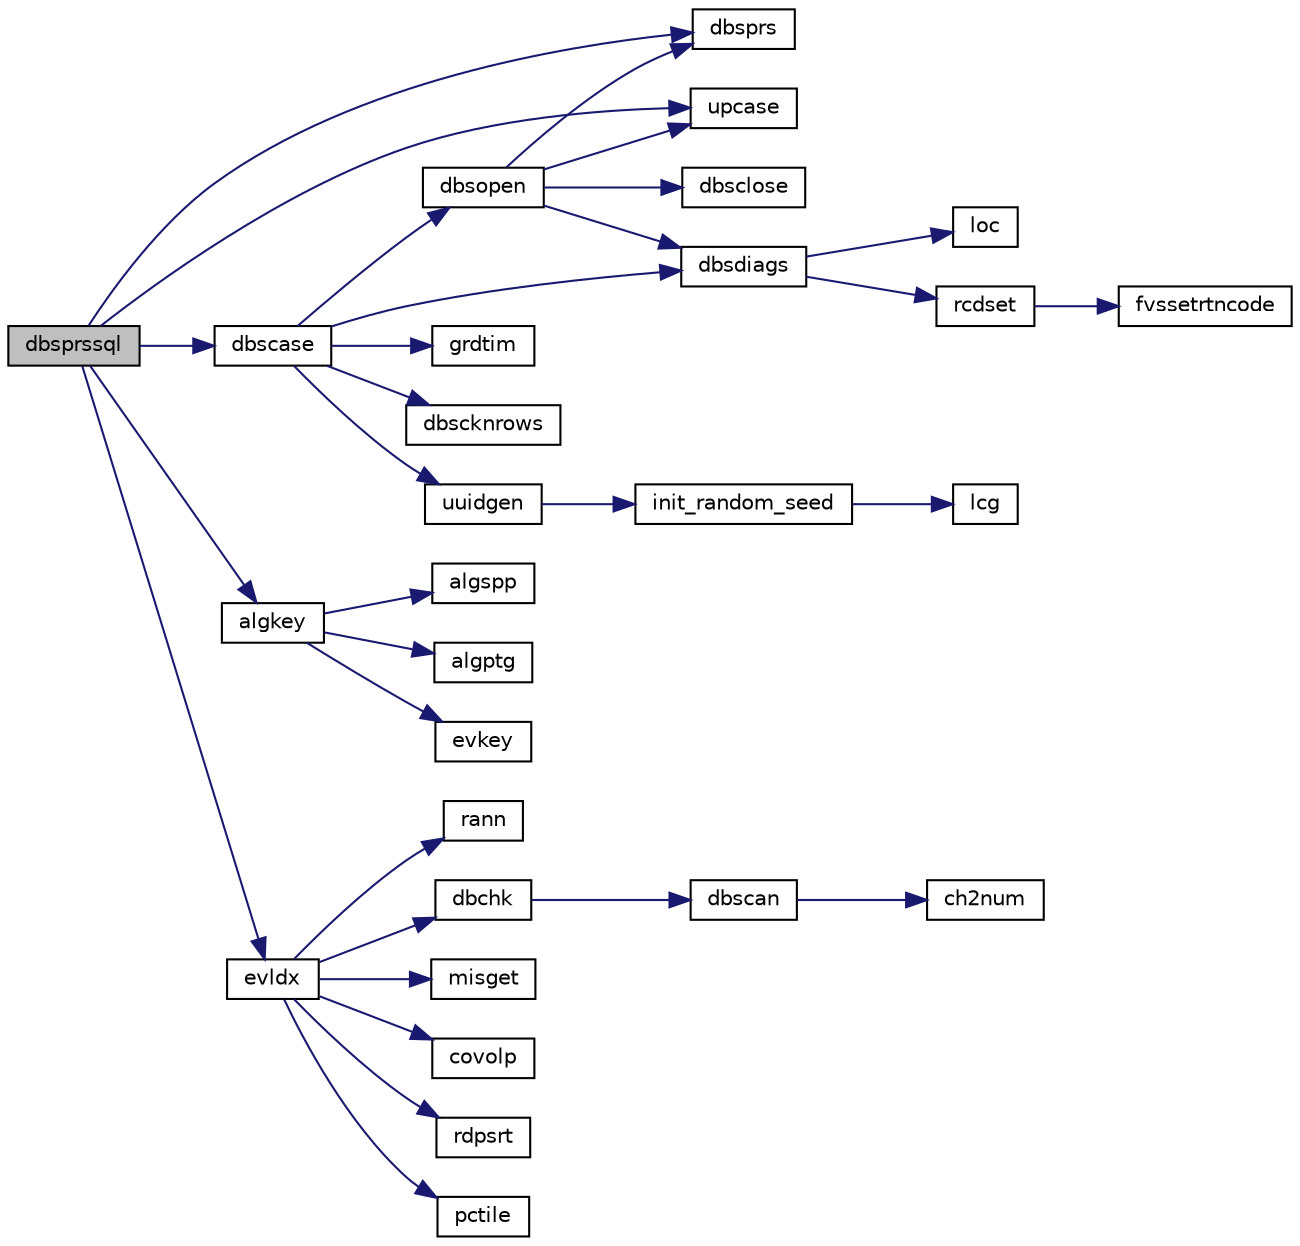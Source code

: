 digraph "dbsprssql"
{
  edge [fontname="Helvetica",fontsize="10",labelfontname="Helvetica",labelfontsize="10"];
  node [fontname="Helvetica",fontsize="10",shape=record];
  rankdir="LR";
  Node1 [label="dbsprssql",height=0.2,width=0.4,color="black", fillcolor="grey75", style="filled", fontcolor="black"];
  Node1 -> Node2 [color="midnightblue",fontsize="10",style="solid",fontname="Helvetica"];
  Node2 [label="dbsprs",height=0.2,width=0.4,color="black", fillcolor="white", style="filled",URL="$dbsprs_8f.html#a115f4b725c9a25082da8a39e199486cf"];
  Node1 -> Node3 [color="midnightblue",fontsize="10",style="solid",fontname="Helvetica"];
  Node3 [label="upcase",height=0.2,width=0.4,color="black", fillcolor="white", style="filled",URL="$upcase_8f.html#a412a50f91650f78ed984862cdcd7a60d"];
  Node1 -> Node4 [color="midnightblue",fontsize="10",style="solid",fontname="Helvetica"];
  Node4 [label="dbscase",height=0.2,width=0.4,color="black", fillcolor="white", style="filled",URL="$dbscase_8f.html#a245165c65b7faa315380a4704d9a2acb"];
  Node4 -> Node5 [color="midnightblue",fontsize="10",style="solid",fontname="Helvetica"];
  Node5 [label="grdtim",height=0.2,width=0.4,color="black", fillcolor="white", style="filled",URL="$grdtim_8f.html#ad10217068165ab4b799e84db9a37e052"];
  Node4 -> Node6 [color="midnightblue",fontsize="10",style="solid",fontname="Helvetica"];
  Node6 [label="dbsopen",height=0.2,width=0.4,color="black", fillcolor="white", style="filled",URL="$dbsopen_8f.html#a3e8dabe730ff2a86c085489e3e88b637"];
  Node6 -> Node7 [color="midnightblue",fontsize="10",style="solid",fontname="Helvetica"];
  Node7 [label="dbsclose",height=0.2,width=0.4,color="black", fillcolor="white", style="filled",URL="$dbsclose_8f.html#aed2197b8dac3e7cc05ea998c5322bca4"];
  Node6 -> Node3 [color="midnightblue",fontsize="10",style="solid",fontname="Helvetica"];
  Node6 -> Node2 [color="midnightblue",fontsize="10",style="solid",fontname="Helvetica"];
  Node6 -> Node8 [color="midnightblue",fontsize="10",style="solid",fontname="Helvetica"];
  Node8 [label="dbsdiags",height=0.2,width=0.4,color="black", fillcolor="white", style="filled",URL="$dbsdiags_8f.html#a15a17a1fbf3da59a37155705f6dc1d98"];
  Node8 -> Node9 [color="midnightblue",fontsize="10",style="solid",fontname="Helvetica"];
  Node9 [label="loc",height=0.2,width=0.4,color="black", fillcolor="white", style="filled",URL="$bur__brn_8c.html#a3c8b7f0fcc184328ecbdff756e8bb21a"];
  Node8 -> Node10 [color="midnightblue",fontsize="10",style="solid",fontname="Helvetica"];
  Node10 [label="rcdset",height=0.2,width=0.4,color="black", fillcolor="white", style="filled",URL="$rcdset_8f.html#a1dba8a40ee085d920a3ebb27fcd34a59"];
  Node10 -> Node11 [color="midnightblue",fontsize="10",style="solid",fontname="Helvetica"];
  Node11 [label="fvssetrtncode",height=0.2,width=0.4,color="black", fillcolor="white", style="filled",URL="$cmdline_8f.html#a079170808ee3336a99645e9e57dfe5a9"];
  Node4 -> Node8 [color="midnightblue",fontsize="10",style="solid",fontname="Helvetica"];
  Node4 -> Node12 [color="midnightblue",fontsize="10",style="solid",fontname="Helvetica"];
  Node12 [label="dbscknrows",height=0.2,width=0.4,color="black", fillcolor="white", style="filled",URL="$dbscknrows_8f.html#ac66e1b51447683e5f478285853226665"];
  Node4 -> Node13 [color="midnightblue",fontsize="10",style="solid",fontname="Helvetica"];
  Node13 [label="uuidgen",height=0.2,width=0.4,color="black", fillcolor="white", style="filled",URL="$uuidgen_8f.html#a46f32e368f6aef2de2f1d5f13b542ef5"];
  Node13 -> Node14 [color="midnightblue",fontsize="10",style="solid",fontname="Helvetica"];
  Node14 [label="init_random_seed",height=0.2,width=0.4,color="black", fillcolor="white", style="filled",URL="$uuidgen_8f.html#a683a42362f933d86450f8e79e7d9452b"];
  Node14 -> Node15 [color="midnightblue",fontsize="10",style="solid",fontname="Helvetica"];
  Node15 [label="lcg",height=0.2,width=0.4,color="black", fillcolor="white", style="filled",URL="$uuidgen_8f.html#a9f48bad95c20db482c161f1b1195e7a6"];
  Node1 -> Node16 [color="midnightblue",fontsize="10",style="solid",fontname="Helvetica"];
  Node16 [label="algkey",height=0.2,width=0.4,color="black", fillcolor="white", style="filled",URL="$algkey_8f.html#af4ec0db3053891bbd430e63da8431e46"];
  Node16 -> Node17 [color="midnightblue",fontsize="10",style="solid",fontname="Helvetica"];
  Node17 [label="algspp",height=0.2,width=0.4,color="black", fillcolor="white", style="filled",URL="$algspp_8f.html#a168daddd8cea4fb5a0d4c73c96e0bbdc"];
  Node16 -> Node18 [color="midnightblue",fontsize="10",style="solid",fontname="Helvetica"];
  Node18 [label="algptg",height=0.2,width=0.4,color="black", fillcolor="white", style="filled",URL="$algptg_8f.html#a41145d20a0141322326ff4e9f12d821d"];
  Node16 -> Node19 [color="midnightblue",fontsize="10",style="solid",fontname="Helvetica"];
  Node19 [label="evkey",height=0.2,width=0.4,color="black", fillcolor="white", style="filled",URL="$evkey_8f.html#aedd8146bb059fc0ecc495668293a50e3"];
  Node1 -> Node20 [color="midnightblue",fontsize="10",style="solid",fontname="Helvetica"];
  Node20 [label="evldx",height=0.2,width=0.4,color="black", fillcolor="white", style="filled",URL="$evldx_8f.html#adb0d63ac59f362dfb6e7b6cf34509669"];
  Node20 -> Node21 [color="midnightblue",fontsize="10",style="solid",fontname="Helvetica"];
  Node21 [label="rann",height=0.2,width=0.4,color="black", fillcolor="white", style="filled",URL="$rann_8f.html#adcf580f559b80223c24308901aeda3c0"];
  Node20 -> Node22 [color="midnightblue",fontsize="10",style="solid",fontname="Helvetica"];
  Node22 [label="dbchk",height=0.2,width=0.4,color="black", fillcolor="white", style="filled",URL="$dbchk_8f.html#a50e82b8d87ebaeb63d8e1abab05bc20b"];
  Node22 -> Node23 [color="midnightblue",fontsize="10",style="solid",fontname="Helvetica"];
  Node23 [label="dbscan",height=0.2,width=0.4,color="black", fillcolor="white", style="filled",URL="$dbscan_8f.html#a18f1eb65a1dbf6141e44b1ac4a10757e"];
  Node23 -> Node24 [color="midnightblue",fontsize="10",style="solid",fontname="Helvetica"];
  Node24 [label="ch2num",height=0.2,width=0.4,color="black", fillcolor="white", style="filled",URL="$ch2num_8f.html#acc5a9987290b4e6c8cfe65bd2cd93540"];
  Node20 -> Node25 [color="midnightblue",fontsize="10",style="solid",fontname="Helvetica"];
  Node25 [label="misget",height=0.2,width=0.4,color="black", fillcolor="white", style="filled",URL="$misget_8f.html#a1287765232a4e41af838bb4967b34007"];
  Node20 -> Node26 [color="midnightblue",fontsize="10",style="solid",fontname="Helvetica"];
  Node26 [label="covolp",height=0.2,width=0.4,color="black", fillcolor="white", style="filled",URL="$covolp_8f.html#a03e184cd2613360b70dd021f8da2f5d6"];
  Node20 -> Node27 [color="midnightblue",fontsize="10",style="solid",fontname="Helvetica"];
  Node27 [label="rdpsrt",height=0.2,width=0.4,color="black", fillcolor="white", style="filled",URL="$rdpsrt_8f.html#a0f0c79b72af19ed56f74ee89ecae6877"];
  Node20 -> Node28 [color="midnightblue",fontsize="10",style="solid",fontname="Helvetica"];
  Node28 [label="pctile",height=0.2,width=0.4,color="black", fillcolor="white", style="filled",URL="$pctile_8f.html#a12d7263064b7cef81de7e72852800b83"];
}
